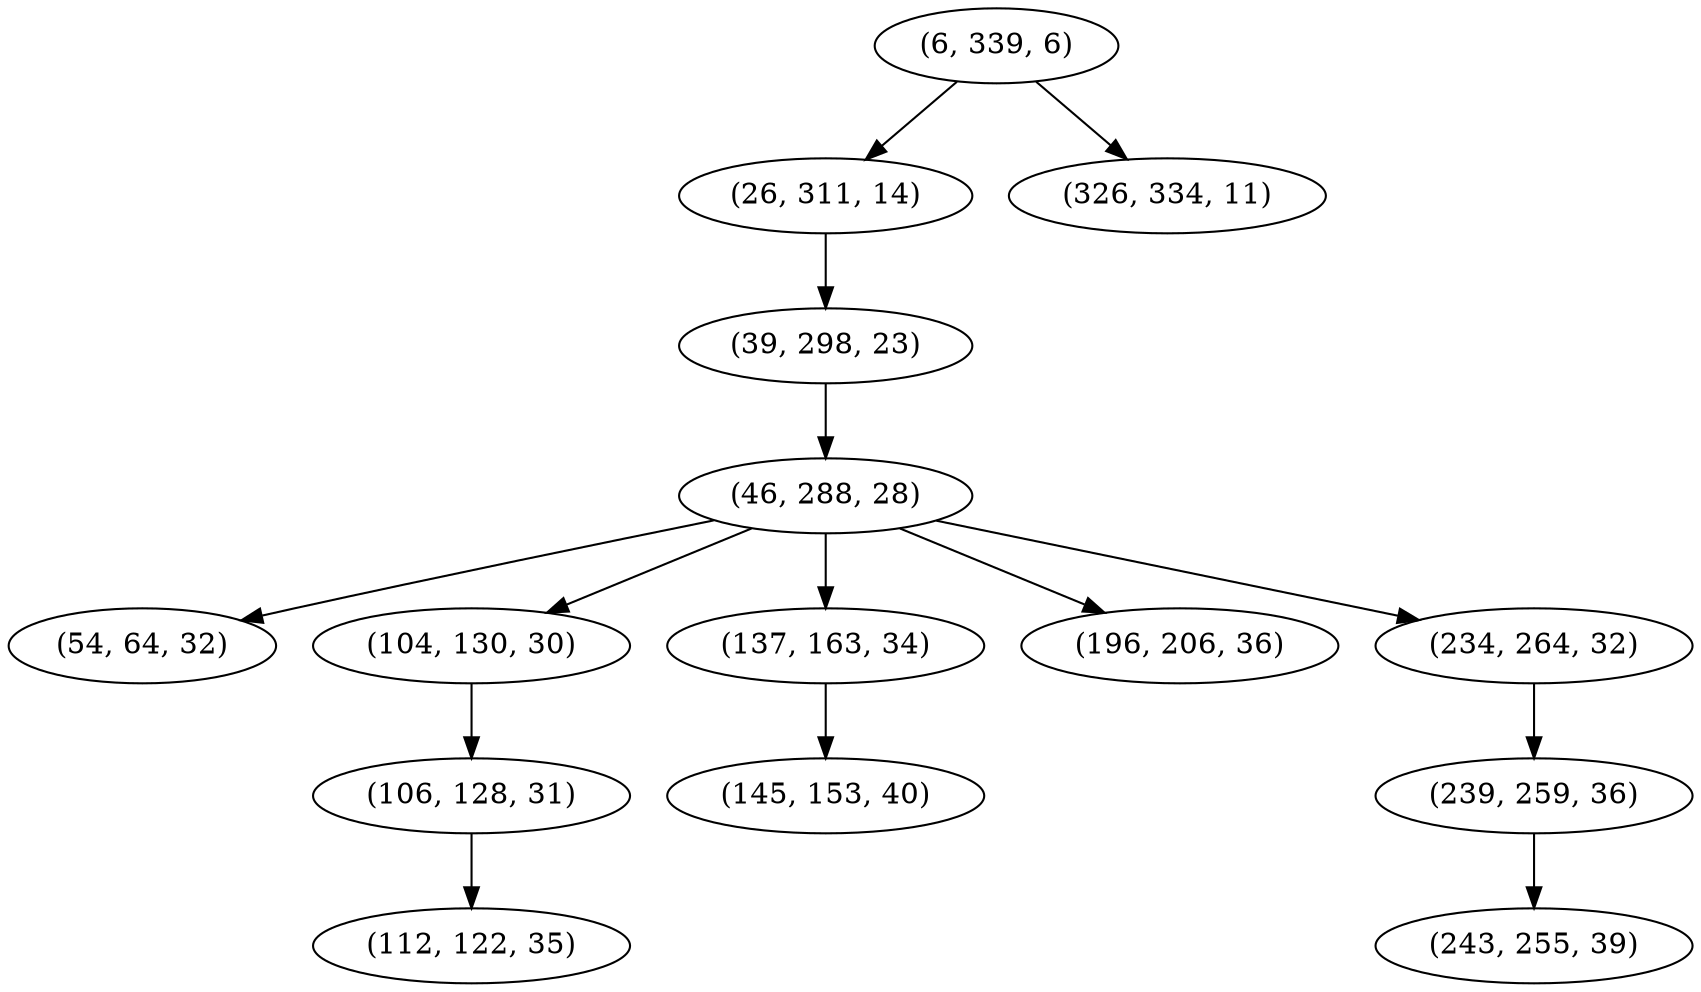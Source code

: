 digraph tree {
    "(6, 339, 6)";
    "(26, 311, 14)";
    "(39, 298, 23)";
    "(46, 288, 28)";
    "(54, 64, 32)";
    "(104, 130, 30)";
    "(106, 128, 31)";
    "(112, 122, 35)";
    "(137, 163, 34)";
    "(145, 153, 40)";
    "(196, 206, 36)";
    "(234, 264, 32)";
    "(239, 259, 36)";
    "(243, 255, 39)";
    "(326, 334, 11)";
    "(6, 339, 6)" -> "(26, 311, 14)";
    "(6, 339, 6)" -> "(326, 334, 11)";
    "(26, 311, 14)" -> "(39, 298, 23)";
    "(39, 298, 23)" -> "(46, 288, 28)";
    "(46, 288, 28)" -> "(54, 64, 32)";
    "(46, 288, 28)" -> "(104, 130, 30)";
    "(46, 288, 28)" -> "(137, 163, 34)";
    "(46, 288, 28)" -> "(196, 206, 36)";
    "(46, 288, 28)" -> "(234, 264, 32)";
    "(104, 130, 30)" -> "(106, 128, 31)";
    "(106, 128, 31)" -> "(112, 122, 35)";
    "(137, 163, 34)" -> "(145, 153, 40)";
    "(234, 264, 32)" -> "(239, 259, 36)";
    "(239, 259, 36)" -> "(243, 255, 39)";
}

